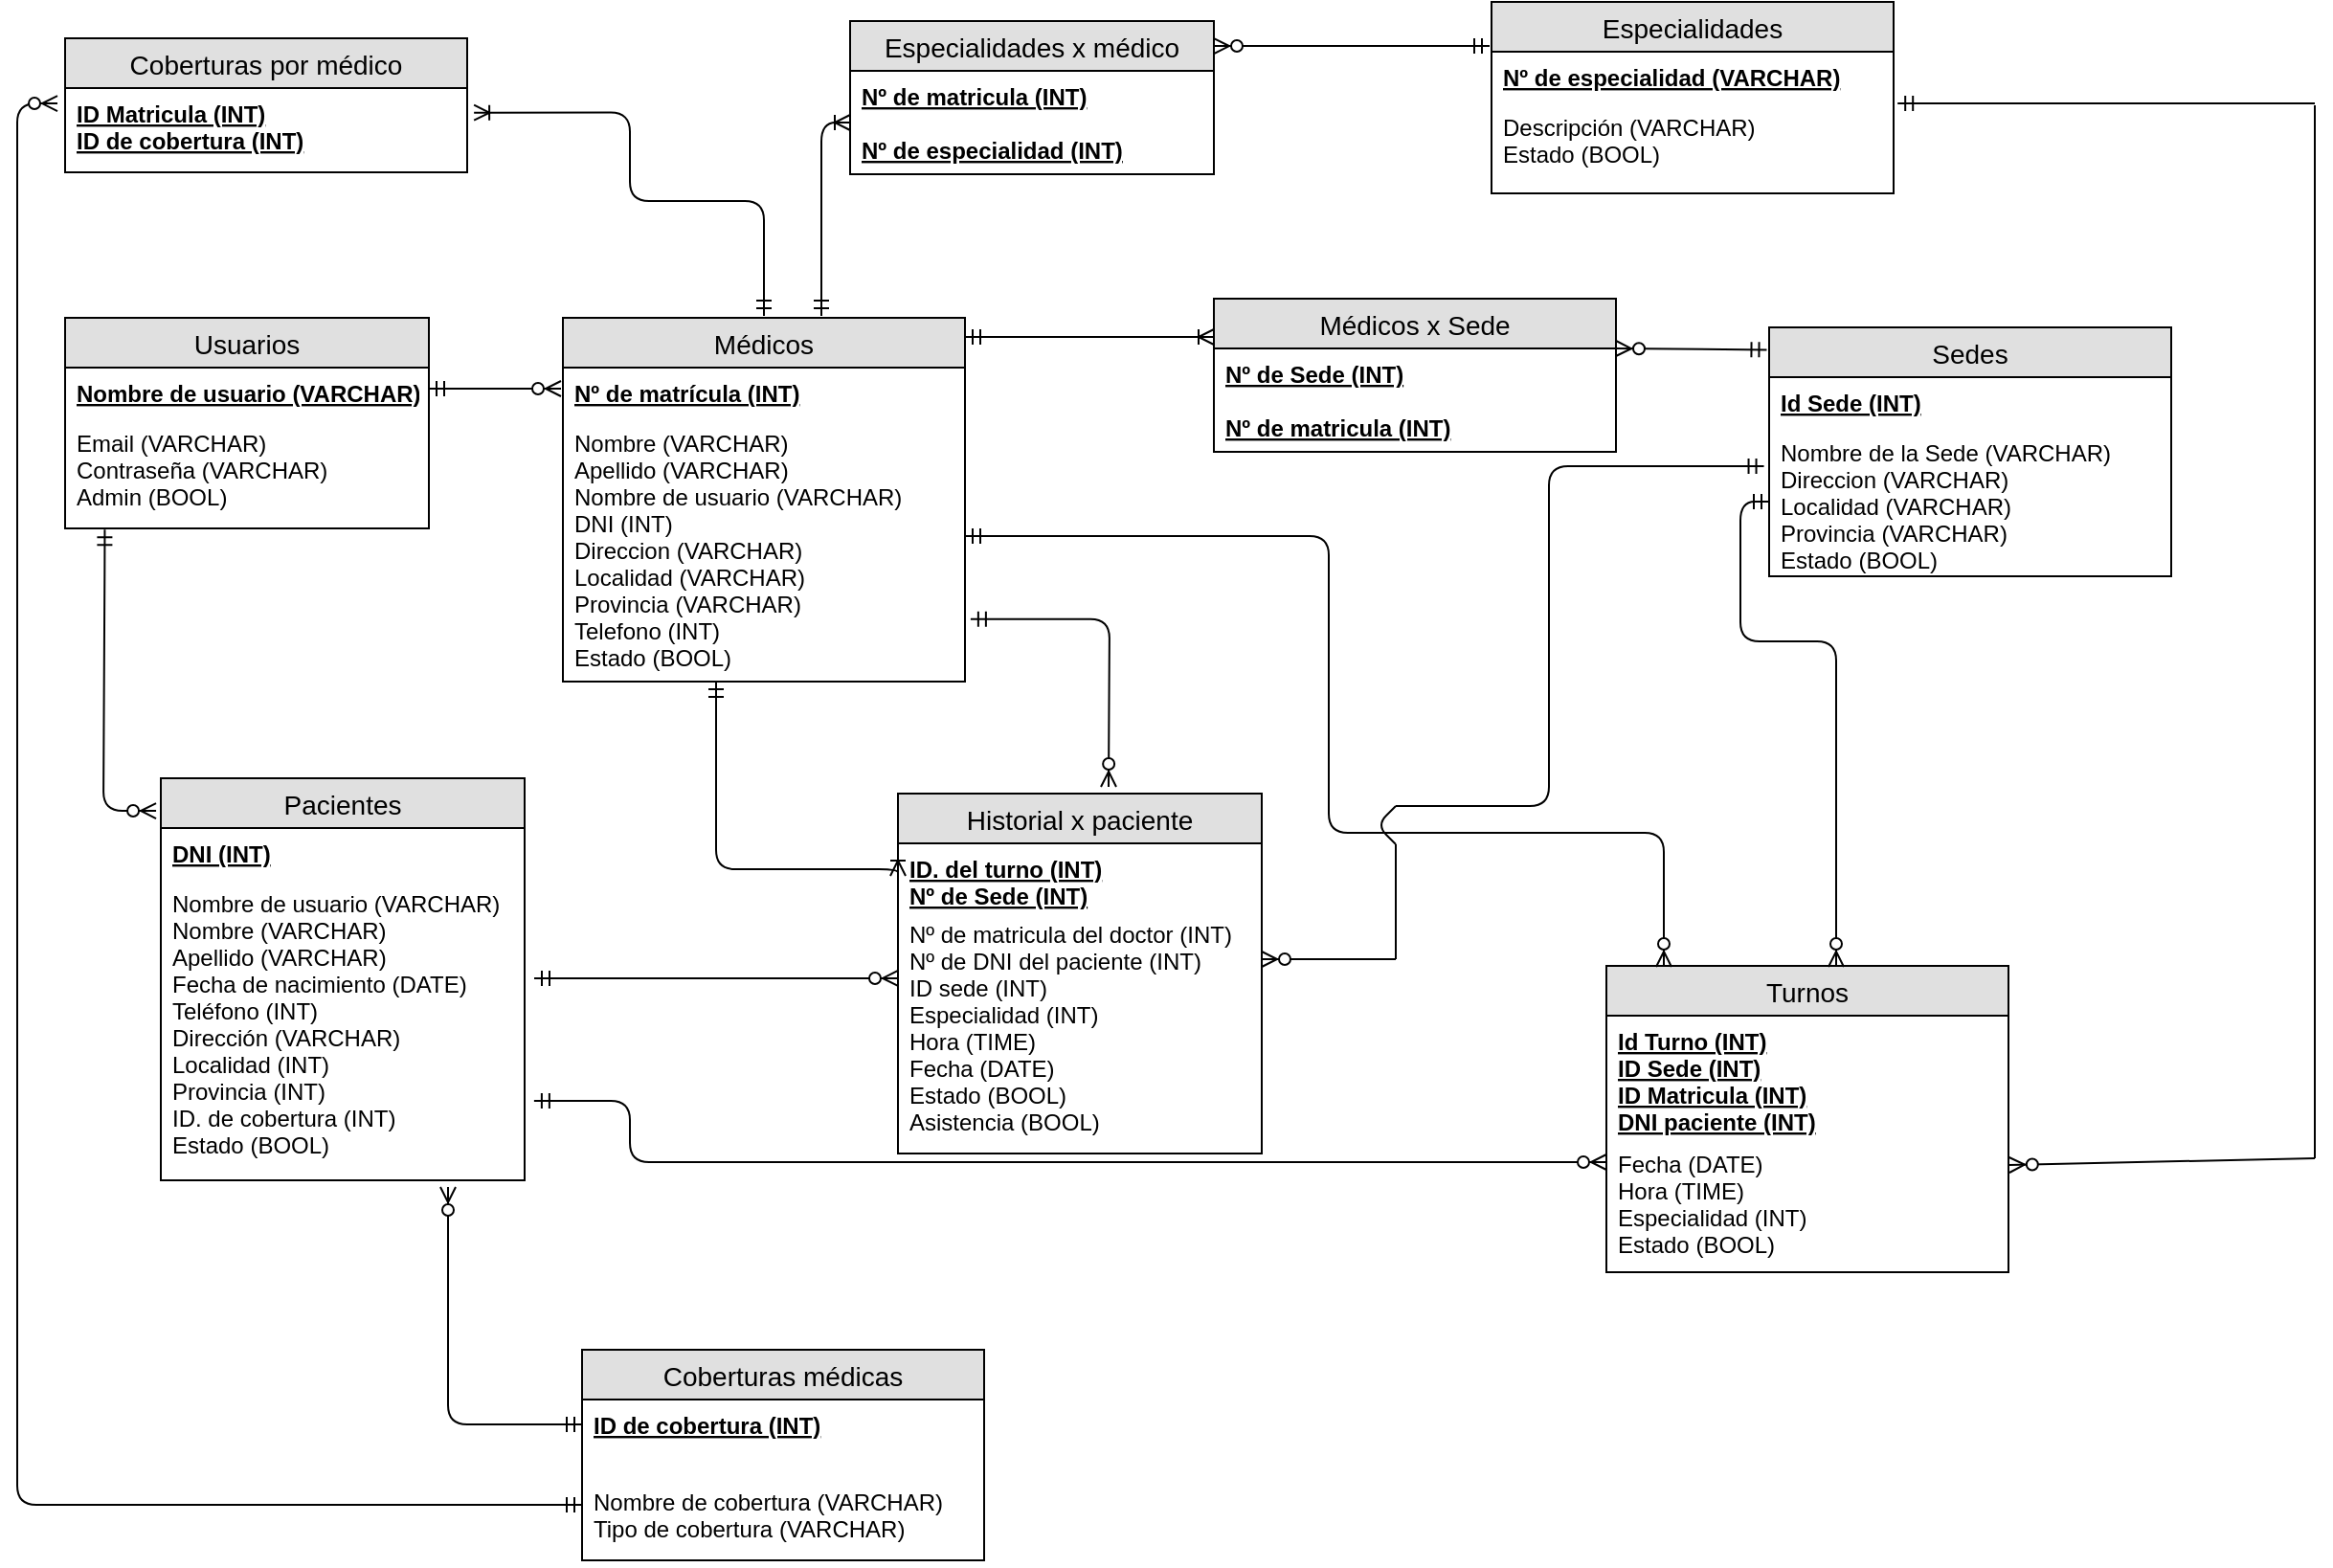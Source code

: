 <mxfile version="11.3.1" pages="1"><diagram id="ogm3yEi0BDIlOswYwY_M" name="Page-1"><mxGraphModel dx="1423" dy="780" grid="1" gridSize="10" guides="1" tooltips="1" connect="1" arrows="1" fold="1" page="1" pageScale="1" pageWidth="827" pageHeight="1169" math="0" shadow="0"><root><mxCell id="0"/><mxCell id="1" parent="0"/><mxCell id="CnqwKrazQfrxxqFU2wnP-1" value="Especialidades x médico" style="swimlane;fontStyle=0;childLayout=stackLayout;horizontal=1;startSize=26;fillColor=#e0e0e0;horizontalStack=0;resizeParent=1;resizeParentMax=0;resizeLast=0;collapsible=1;marginBottom=0;swimlaneFillColor=#ffffff;align=center;fontSize=14;" vertex="1" parent="1"><mxGeometry x="535" y="160" width="190" height="80" as="geometry"/></mxCell><mxCell id="CnqwKrazQfrxxqFU2wnP-2" value="Nº de matricula (INT)&#10;&#10;Nº de especialidad (INT)" style="text;strokeColor=none;fillColor=none;spacingLeft=4;spacingRight=4;overflow=hidden;rotatable=0;points=[[0,0.5],[1,0.5]];portConstraint=eastwest;fontSize=12;fontStyle=5" vertex="1" parent="CnqwKrazQfrxxqFU2wnP-1"><mxGeometry y="26" width="190" height="54" as="geometry"/></mxCell><mxCell id="CnqwKrazQfrxxqFU2wnP-3" value="Especialidades" style="swimlane;fontStyle=0;childLayout=stackLayout;horizontal=1;startSize=26;fillColor=#e0e0e0;horizontalStack=0;resizeParent=1;resizeParentMax=0;resizeLast=0;collapsible=1;marginBottom=0;swimlaneFillColor=#ffffff;align=center;fontSize=14;" vertex="1" parent="1"><mxGeometry x="870" y="150" width="210" height="100" as="geometry"/></mxCell><mxCell id="CnqwKrazQfrxxqFU2wnP-4" value="Nº de especialidad (VARCHAR)" style="text;strokeColor=none;fillColor=none;spacingLeft=4;spacingRight=4;overflow=hidden;rotatable=0;points=[[0,0.5],[1,0.5]];portConstraint=eastwest;fontSize=12;fontStyle=5" vertex="1" parent="CnqwKrazQfrxxqFU2wnP-3"><mxGeometry y="26" width="210" height="26" as="geometry"/></mxCell><mxCell id="CnqwKrazQfrxxqFU2wnP-5" value="Descripción (VARCHAR)&#10;Estado (BOOL)" style="text;strokeColor=none;fillColor=none;spacingLeft=4;spacingRight=4;overflow=hidden;rotatable=0;points=[[0,0.5],[1,0.5]];portConstraint=eastwest;fontSize=12;fontStyle=0" vertex="1" parent="CnqwKrazQfrxxqFU2wnP-3"><mxGeometry y="52" width="210" height="48" as="geometry"/></mxCell><mxCell id="CnqwKrazQfrxxqFU2wnP-6" value="Coberturas por médico" style="swimlane;fontStyle=0;childLayout=stackLayout;horizontal=1;startSize=26;fillColor=#e0e0e0;horizontalStack=0;resizeParent=1;resizeParentMax=0;resizeLast=0;collapsible=1;marginBottom=0;swimlaneFillColor=#ffffff;align=center;fontSize=14;" vertex="1" parent="1"><mxGeometry x="125" y="169" width="210" height="70" as="geometry"/></mxCell><mxCell id="CnqwKrazQfrxxqFU2wnP-7" value="ID Matricula (INT)&#10;ID de cobertura (INT)" style="text;strokeColor=none;fillColor=none;spacingLeft=4;spacingRight=4;overflow=hidden;rotatable=0;points=[[0,0.5],[1,0.5]];portConstraint=eastwest;fontSize=12;fontStyle=5" vertex="1" parent="CnqwKrazQfrxxqFU2wnP-6"><mxGeometry y="26" width="210" height="44" as="geometry"/></mxCell><mxCell id="CnqwKrazQfrxxqFU2wnP-8" value="" style="group" vertex="1" connectable="0" parent="1"><mxGeometry x="125" y="305" width="1100" height="659" as="geometry"/></mxCell><mxCell id="CnqwKrazQfrxxqFU2wnP-9" value="" style="group" vertex="1" connectable="0" parent="CnqwKrazQfrxxqFU2wnP-8"><mxGeometry width="1100" height="659" as="geometry"/></mxCell><mxCell id="CnqwKrazQfrxxqFU2wnP-10" value="Usuarios" style="swimlane;fontStyle=0;childLayout=stackLayout;horizontal=1;startSize=26;fillColor=#e0e0e0;horizontalStack=0;resizeParent=1;resizeParentMax=0;resizeLast=0;collapsible=1;marginBottom=0;swimlaneFillColor=#ffffff;align=center;fontSize=14;" vertex="1" parent="CnqwKrazQfrxxqFU2wnP-9"><mxGeometry y="10" width="190" height="110" as="geometry"/></mxCell><mxCell id="CnqwKrazQfrxxqFU2wnP-11" value="Nombre de usuario (VARCHAR)" style="text;strokeColor=none;fillColor=none;spacingLeft=4;spacingRight=4;overflow=hidden;rotatable=0;points=[[0,0.5],[1,0.5]];portConstraint=eastwest;fontSize=12;fontStyle=5" vertex="1" parent="CnqwKrazQfrxxqFU2wnP-10"><mxGeometry y="26" width="190" height="26" as="geometry"/></mxCell><mxCell id="CnqwKrazQfrxxqFU2wnP-12" value="Email (VARCHAR)&#10;Contraseña (VARCHAR)&#10;Admin (BOOL)" style="text;strokeColor=none;fillColor=none;spacingLeft=4;spacingRight=4;overflow=hidden;rotatable=0;points=[[0,0.5],[1,0.5]];portConstraint=eastwest;fontSize=12;" vertex="1" parent="CnqwKrazQfrxxqFU2wnP-10"><mxGeometry y="52" width="190" height="58" as="geometry"/></mxCell><mxCell id="CnqwKrazQfrxxqFU2wnP-13" value="Pacientes" style="swimlane;fontStyle=0;childLayout=stackLayout;horizontal=1;startSize=26;fillColor=#e0e0e0;horizontalStack=0;resizeParent=1;resizeParentMax=0;resizeLast=0;collapsible=1;marginBottom=0;swimlaneFillColor=#ffffff;align=center;fontSize=14;" vertex="1" parent="CnqwKrazQfrxxqFU2wnP-9"><mxGeometry x="50" y="250.5" width="190" height="210" as="geometry"/></mxCell><mxCell id="CnqwKrazQfrxxqFU2wnP-14" value="DNI (INT)" style="text;strokeColor=none;fillColor=none;spacingLeft=4;spacingRight=4;overflow=hidden;rotatable=0;points=[[0,0.5],[1,0.5]];portConstraint=eastwest;fontSize=12;fontStyle=5" vertex="1" parent="CnqwKrazQfrxxqFU2wnP-13"><mxGeometry y="26" width="190" height="26" as="geometry"/></mxCell><mxCell id="CnqwKrazQfrxxqFU2wnP-15" value="Nombre de usuario (VARCHAR)&#10;Nombre (VARCHAR)&#10;Apellido (VARCHAR)&#10;Fecha de nacimiento (DATE)&#10;Teléfono (INT)&#10;Dirección (VARCHAR)&#10;Localidad (INT)&#10;Provincia (INT)&#10;ID. de cobertura (INT)&#10;Estado (BOOL)" style="text;strokeColor=none;fillColor=none;spacingLeft=4;spacingRight=4;overflow=hidden;rotatable=0;points=[[0,0.5],[1,0.5]];portConstraint=eastwest;fontSize=12;" vertex="1" parent="CnqwKrazQfrxxqFU2wnP-13"><mxGeometry y="52" width="190" height="158" as="geometry"/></mxCell><mxCell id="CnqwKrazQfrxxqFU2wnP-16" value="Historial x paciente" style="swimlane;fontStyle=0;childLayout=stackLayout;horizontal=1;startSize=26;fillColor=#e0e0e0;horizontalStack=0;resizeParent=1;resizeParentMax=0;resizeLast=0;collapsible=1;marginBottom=0;swimlaneFillColor=#ffffff;align=center;fontSize=14;" vertex="1" parent="CnqwKrazQfrxxqFU2wnP-9"><mxGeometry x="435" y="258.5" width="190" height="188" as="geometry"/></mxCell><mxCell id="CnqwKrazQfrxxqFU2wnP-17" value="ID. del turno (INT)&#10;Nº de Sede (INT)" style="text;strokeColor=none;fillColor=none;spacingLeft=4;spacingRight=4;overflow=hidden;rotatable=0;points=[[0,0.5],[1,0.5]];portConstraint=eastwest;fontSize=12;fontStyle=5" vertex="1" parent="CnqwKrazQfrxxqFU2wnP-16"><mxGeometry y="26" width="190" height="34" as="geometry"/></mxCell><mxCell id="CnqwKrazQfrxxqFU2wnP-18" value="Nº de matricula del doctor (INT)&#10;Nº de DNI del paciente (INT)&#10;ID sede (INT)&#10;Especialidad (INT)&#10;Hora (TIME)&#10;Fecha (DATE)&#10;Estado (BOOL)&#10;Asistencia (BOOL)" style="text;strokeColor=none;fillColor=none;spacingLeft=4;spacingRight=4;overflow=hidden;rotatable=0;points=[[0,0.5],[1,0.5]];portConstraint=eastwest;fontSize=12;" vertex="1" parent="CnqwKrazQfrxxqFU2wnP-16"><mxGeometry y="60" width="190" height="128" as="geometry"/></mxCell><mxCell id="CnqwKrazQfrxxqFU2wnP-19" value="Coberturas médicas" style="swimlane;fontStyle=0;childLayout=stackLayout;horizontal=1;startSize=26;fillColor=#e0e0e0;horizontalStack=0;resizeParent=1;resizeParentMax=0;resizeLast=0;collapsible=1;marginBottom=0;swimlaneFillColor=#ffffff;align=center;fontSize=14;" vertex="1" parent="CnqwKrazQfrxxqFU2wnP-9"><mxGeometry x="270" y="549" width="210" height="110" as="geometry"/></mxCell><mxCell id="CnqwKrazQfrxxqFU2wnP-20" value="ID de cobertura (INT)" style="text;strokeColor=none;fillColor=none;spacingLeft=4;spacingRight=4;overflow=hidden;rotatable=0;points=[[0,0.5],[1,0.5]];portConstraint=eastwest;fontSize=12;fontStyle=5" vertex="1" parent="CnqwKrazQfrxxqFU2wnP-19"><mxGeometry y="26" width="210" height="26" as="geometry"/></mxCell><mxCell id="CnqwKrazQfrxxqFU2wnP-21" value="&#10;Nombre de cobertura (VARCHAR)&#10;Tipo de cobertura (VARCHAR)" style="text;strokeColor=none;fillColor=none;spacingLeft=4;spacingRight=4;overflow=hidden;rotatable=0;points=[[0,0.5],[1,0.5]];portConstraint=eastwest;fontSize=12;fontStyle=0" vertex="1" parent="CnqwKrazQfrxxqFU2wnP-19"><mxGeometry y="52" width="210" height="58" as="geometry"/></mxCell><mxCell id="CnqwKrazQfrxxqFU2wnP-22" value="Sedes" style="swimlane;fontStyle=0;childLayout=stackLayout;horizontal=1;startSize=26;fillColor=#e0e0e0;horizontalStack=0;resizeParent=1;resizeParentMax=0;resizeLast=0;collapsible=1;marginBottom=0;swimlaneFillColor=#ffffff;align=center;fontSize=14;" vertex="1" parent="CnqwKrazQfrxxqFU2wnP-9"><mxGeometry x="890" y="15" width="210" height="130" as="geometry"/></mxCell><mxCell id="CnqwKrazQfrxxqFU2wnP-23" value="Id Sede (INT)&#10;" style="text;strokeColor=none;fillColor=none;spacingLeft=4;spacingRight=4;overflow=hidden;rotatable=0;points=[[0,0.5],[1,0.5]];portConstraint=eastwest;fontSize=12;fontStyle=5" vertex="1" parent="CnqwKrazQfrxxqFU2wnP-22"><mxGeometry y="26" width="210" height="26" as="geometry"/></mxCell><mxCell id="CnqwKrazQfrxxqFU2wnP-24" value="Nombre de la Sede (VARCHAR)&#10;Direccion (VARCHAR)&#10;Localidad (VARCHAR)&#10;Provincia (VARCHAR)&#10;Estado (BOOL)" style="text;strokeColor=none;fillColor=none;spacingLeft=4;spacingRight=4;overflow=hidden;rotatable=0;points=[[0,0.5],[1,0.5]];portConstraint=eastwest;fontSize=12;fontStyle=0" vertex="1" parent="CnqwKrazQfrxxqFU2wnP-22"><mxGeometry y="52" width="210" height="78" as="geometry"/></mxCell><mxCell id="CnqwKrazQfrxxqFU2wnP-25" value="Médicos" style="swimlane;fontStyle=0;childLayout=stackLayout;horizontal=1;startSize=26;fillColor=#e0e0e0;horizontalStack=0;resizeParent=1;resizeParentMax=0;resizeLast=0;collapsible=1;marginBottom=0;swimlaneFillColor=#ffffff;align=center;fontSize=14;" vertex="1" parent="CnqwKrazQfrxxqFU2wnP-9"><mxGeometry x="260" y="10" width="210" height="190" as="geometry"/></mxCell><mxCell id="CnqwKrazQfrxxqFU2wnP-26" value="Nº de matrícula (INT)" style="text;strokeColor=none;fillColor=none;spacingLeft=4;spacingRight=4;overflow=hidden;rotatable=0;points=[[0,0.5],[1,0.5]];portConstraint=eastwest;fontSize=12;fontStyle=5" vertex="1" parent="CnqwKrazQfrxxqFU2wnP-25"><mxGeometry y="26" width="210" height="26" as="geometry"/></mxCell><mxCell id="CnqwKrazQfrxxqFU2wnP-27" value="Nombre (VARCHAR)&#10;Apellido (VARCHAR)&#10;Nombre de usuario (VARCHAR)&#10;DNI (INT)&#10;Direccion (VARCHAR)&#10;Localidad (VARCHAR)&#10;Provincia (VARCHAR)&#10;Telefono (INT)&#10;Estado (BOOL)" style="text;strokeColor=none;fillColor=none;spacingLeft=4;spacingRight=4;overflow=hidden;rotatable=0;points=[[0,0.5],[1,0.5]];portConstraint=eastwest;fontSize=12;fontStyle=0" vertex="1" parent="CnqwKrazQfrxxqFU2wnP-25"><mxGeometry y="52" width="210" height="138" as="geometry"/></mxCell><mxCell id="CnqwKrazQfrxxqFU2wnP-28" value="Médicos x Sede" style="swimlane;fontStyle=0;childLayout=stackLayout;horizontal=1;startSize=26;fillColor=#e0e0e0;horizontalStack=0;resizeParent=1;resizeParentMax=0;resizeLast=0;collapsible=1;marginBottom=0;swimlaneFillColor=#ffffff;align=center;fontSize=14;" vertex="1" parent="CnqwKrazQfrxxqFU2wnP-9"><mxGeometry x="600" width="210" height="80" as="geometry"/></mxCell><mxCell id="CnqwKrazQfrxxqFU2wnP-29" value="Nº de Sede (INT)&#10;&#10;Nº de matricula (INT)" style="text;strokeColor=none;fillColor=none;spacingLeft=4;spacingRight=4;overflow=hidden;rotatable=0;points=[[0,0.5],[1,0.5]];portConstraint=eastwest;fontSize=12;fontStyle=5" vertex="1" parent="CnqwKrazQfrxxqFU2wnP-28"><mxGeometry y="26" width="210" height="54" as="geometry"/></mxCell><mxCell id="CnqwKrazQfrxxqFU2wnP-30" value="Turnos" style="swimlane;fontStyle=0;childLayout=stackLayout;horizontal=1;startSize=26;fillColor=#e0e0e0;horizontalStack=0;resizeParent=1;resizeParentMax=0;resizeLast=0;collapsible=1;marginBottom=0;swimlaneFillColor=#ffffff;align=center;fontSize=14;" vertex="1" parent="CnqwKrazQfrxxqFU2wnP-9"><mxGeometry x="805" y="348.5" width="210" height="160" as="geometry"/></mxCell><mxCell id="CnqwKrazQfrxxqFU2wnP-31" value="Id Turno (INT)&#10;ID Sede (INT)&#10;ID Matricula (INT)&#10;DNI paciente (INT)" style="text;strokeColor=none;fillColor=none;spacingLeft=4;spacingRight=4;overflow=hidden;rotatable=0;points=[[0,0.5],[1,0.5]];portConstraint=eastwest;fontSize=12;fontStyle=5" vertex="1" parent="CnqwKrazQfrxxqFU2wnP-30"><mxGeometry y="26" width="210" height="64" as="geometry"/></mxCell><mxCell id="CnqwKrazQfrxxqFU2wnP-32" value="Fecha (DATE)&#10;Hora (TIME)&#10;Especialidad (INT)&#10;Estado (BOOL)" style="text;strokeColor=none;fillColor=none;spacingLeft=4;spacingRight=4;overflow=hidden;rotatable=0;points=[[0,0.5],[1,0.5]];portConstraint=eastwest;fontSize=12;fontStyle=0" vertex="1" parent="CnqwKrazQfrxxqFU2wnP-30"><mxGeometry y="90" width="210" height="70" as="geometry"/></mxCell><mxCell id="CnqwKrazQfrxxqFU2wnP-33" value="" style="fontSize=12;html=1;endArrow=ERzeroToMany;startArrow=ERmandOne;" edge="1" parent="CnqwKrazQfrxxqFU2wnP-9"><mxGeometry width="100" height="100" relative="1" as="geometry"><mxPoint x="190" y="47" as="sourcePoint"/><mxPoint x="259" y="47" as="targetPoint"/></mxGeometry></mxCell><mxCell id="CnqwKrazQfrxxqFU2wnP-34" value="" style="fontSize=12;html=1;endArrow=ERzeroToMany;startArrow=ERmandOne;edgeStyle=orthogonalEdgeStyle;exitX=0.109;exitY=1.011;exitDx=0;exitDy=0;exitPerimeter=0;entryX=-0.013;entryY=0.081;entryDx=0;entryDy=0;entryPerimeter=0;" edge="1" parent="CnqwKrazQfrxxqFU2wnP-9" source="CnqwKrazQfrxxqFU2wnP-12" target="CnqwKrazQfrxxqFU2wnP-13"><mxGeometry width="100" height="100" relative="1" as="geometry"><mxPoint x="40" y="124" as="sourcePoint"/><mxPoint x="300" y="262" as="targetPoint"/><Array as="points"><mxPoint x="21" y="134"/><mxPoint x="20" y="267"/></Array></mxGeometry></mxCell><mxCell id="CnqwKrazQfrxxqFU2wnP-36" value="" style="fontSize=12;html=1;endArrow=ERoneToMany;startArrow=ERmandOne;entryX=0;entryY=0.5;entryDx=0;entryDy=0;edgeStyle=orthogonalEdgeStyle;" edge="1" parent="CnqwKrazQfrxxqFU2wnP-9" source="CnqwKrazQfrxxqFU2wnP-27" target="CnqwKrazQfrxxqFU2wnP-17"><mxGeometry width="100" height="100" relative="1" as="geometry"><mxPoint x="390" y="204" as="sourcePoint"/><mxPoint x="730.929" y="126" as="targetPoint"/><Array as="points"><mxPoint x="340" y="298"/></Array></mxGeometry></mxCell><mxCell id="CnqwKrazQfrxxqFU2wnP-37" value="" style="fontSize=12;html=1;endArrow=ERzeroToMany;startArrow=ERmandOne;exitX=0;exitY=0.5;exitDx=0;exitDy=0;edgeStyle=elbowEdgeStyle;entryX=0.789;entryY=1.022;entryDx=0;entryDy=0;entryPerimeter=0;" edge="1" parent="CnqwKrazQfrxxqFU2wnP-9" source="CnqwKrazQfrxxqFU2wnP-20" target="CnqwKrazQfrxxqFU2wnP-15"><mxGeometry width="100" height="100" relative="1" as="geometry"><mxPoint x="475" y="364" as="sourcePoint"/><mxPoint x="200" y="484" as="targetPoint"/><Array as="points"><mxPoint x="200" y="514"/><mxPoint x="310" y="464"/></Array></mxGeometry></mxCell><mxCell id="CnqwKrazQfrxxqFU2wnP-38" value="" style="fontSize=12;html=1;endArrow=ERoneToMany;startArrow=ERmandOne;entryX=0;entryY=0.25;entryDx=0;entryDy=0;" edge="1" parent="CnqwKrazQfrxxqFU2wnP-9" target="CnqwKrazQfrxxqFU2wnP-28"><mxGeometry width="100" height="100" relative="1" as="geometry"><mxPoint x="470" y="20" as="sourcePoint"/><mxPoint x="549.794" y="135.735" as="targetPoint"/></mxGeometry></mxCell><mxCell id="CnqwKrazQfrxxqFU2wnP-39" value="" style="fontSize=12;html=1;endArrow=ERzeroToMany;startArrow=ERmandOne;exitX=-0.006;exitY=0.09;exitDx=0;exitDy=0;exitPerimeter=0;" edge="1" parent="CnqwKrazQfrxxqFU2wnP-9" source="CnqwKrazQfrxxqFU2wnP-22"><mxGeometry width="100" height="100" relative="1" as="geometry"><mxPoint x="883" y="26" as="sourcePoint"/><mxPoint x="810" y="26" as="targetPoint"/></mxGeometry></mxCell><mxCell id="CnqwKrazQfrxxqFU2wnP-40" value="" style="fontSize=12;html=1;endArrow=ERzeroToMany;startArrow=ERmandOne;exitX=0;exitY=0.5;exitDx=0;exitDy=0;edgeStyle=orthogonalEdgeStyle;" edge="1" parent="CnqwKrazQfrxxqFU2wnP-9" source="CnqwKrazQfrxxqFU2wnP-24"><mxGeometry width="100" height="100" relative="1" as="geometry"><mxPoint x="860" y="192" as="sourcePoint"/><mxPoint x="925" y="349" as="targetPoint"/><Array as="points"><mxPoint x="875" y="106"/><mxPoint x="875" y="179"/><mxPoint x="925" y="179"/></Array></mxGeometry></mxCell><mxCell id="CnqwKrazQfrxxqFU2wnP-41" value="" style="fontSize=12;html=1;endArrow=ERzeroToMany;startArrow=ERmandOne;exitX=1;exitY=0.449;exitDx=0;exitDy=0;exitPerimeter=0;edgeStyle=orthogonalEdgeStyle;" edge="1" parent="CnqwKrazQfrxxqFU2wnP-9" source="CnqwKrazQfrxxqFU2wnP-27"><mxGeometry width="100" height="100" relative="1" as="geometry"><mxPoint x="600.167" y="104.833" as="sourcePoint"/><mxPoint x="835" y="349" as="targetPoint"/><Array as="points"><mxPoint x="660" y="124"/><mxPoint x="660" y="279"/><mxPoint x="835" y="279"/></Array></mxGeometry></mxCell><mxCell id="CnqwKrazQfrxxqFU2wnP-42" value="" style="fontSize=12;html=1;endArrow=ERzeroToMany;startArrow=ERmandOne;edgeStyle=elbowEdgeStyle;exitX=1.026;exitY=0.737;exitDx=0;exitDy=0;exitPerimeter=0;" edge="1" parent="CnqwKrazQfrxxqFU2wnP-9" source="CnqwKrazQfrxxqFU2wnP-15"><mxGeometry width="100" height="100" relative="1" as="geometry"><mxPoint x="245" y="419" as="sourcePoint"/><mxPoint x="805" y="451" as="targetPoint"/><Array as="points"><mxPoint x="295" y="439"/><mxPoint x="510" y="451"/></Array></mxGeometry></mxCell><mxCell id="CnqwKrazQfrxxqFU2wnP-52" value="" style="edgeStyle=orthogonalEdgeStyle;fontSize=12;html=1;endArrow=ERzeroToMany;startArrow=ERmandOne;exitX=1.014;exitY=0.764;exitDx=0;exitDy=0;exitPerimeter=0;" edge="1" parent="CnqwKrazQfrxxqFU2wnP-9" source="CnqwKrazQfrxxqFU2wnP-27"><mxGeometry width="100" height="100" relative="1" as="geometry"><mxPoint x="500" y="245" as="sourcePoint"/><mxPoint x="545" y="255" as="targetPoint"/></mxGeometry></mxCell><mxCell id="CnqwKrazQfrxxqFU2wnP-55" value="" style="edgeStyle=orthogonalEdgeStyle;fontSize=12;html=1;endArrow=ERmandOne;entryX=-0.013;entryY=0.263;entryDx=0;entryDy=0;entryPerimeter=0;" edge="1" parent="CnqwKrazQfrxxqFU2wnP-9" target="CnqwKrazQfrxxqFU2wnP-24"><mxGeometry width="100" height="100" relative="1" as="geometry"><mxPoint x="695" y="265" as="sourcePoint"/><mxPoint x="825" y="131" as="targetPoint"/><Array as="points"><mxPoint x="695" y="265"/><mxPoint x="775" y="265"/><mxPoint x="775" y="87"/></Array></mxGeometry></mxCell><mxCell id="CnqwKrazQfrxxqFU2wnP-57" value="" style="edgeStyle=orthogonalEdgeStyle;fontSize=12;html=1;endArrow=ERzeroToMany;endFill=1;" edge="1" parent="CnqwKrazQfrxxqFU2wnP-9"><mxGeometry width="100" height="100" relative="1" as="geometry"><mxPoint x="695" y="345" as="sourcePoint"/><mxPoint x="625" y="345" as="targetPoint"/></mxGeometry></mxCell><mxCell id="CnqwKrazQfrxxqFU2wnP-58" value="" style="endArrow=none;html=1;" edge="1" parent="CnqwKrazQfrxxqFU2wnP-9"><mxGeometry width="50" height="50" relative="1" as="geometry"><mxPoint x="695" y="345" as="sourcePoint"/><mxPoint x="695" y="285" as="targetPoint"/></mxGeometry></mxCell><mxCell id="CnqwKrazQfrxxqFU2wnP-59" value="" style="endArrow=none;html=1;" edge="1" parent="CnqwKrazQfrxxqFU2wnP-9"><mxGeometry width="50" height="50" relative="1" as="geometry"><mxPoint x="695" y="285" as="sourcePoint"/><mxPoint x="695" y="265" as="targetPoint"/><Array as="points"><mxPoint x="685" y="275"/></Array></mxGeometry></mxCell><mxCell id="CnqwKrazQfrxxqFU2wnP-100" value="" style="fontSize=12;html=1;endArrow=ERzeroToMany;startArrow=ERmandOne;edgeStyle=elbowEdgeStyle;entryX=0;entryY=0.285;entryDx=0;entryDy=0;entryPerimeter=0;" edge="1" parent="CnqwKrazQfrxxqFU2wnP-9" target="CnqwKrazQfrxxqFU2wnP-18"><mxGeometry width="100" height="100" relative="1" as="geometry"><mxPoint x="245" y="355" as="sourcePoint"/><mxPoint x="325" y="312.5" as="targetPoint"/><Array as="points"><mxPoint x="355" y="375"/><mxPoint x="435" y="312.5"/></Array></mxGeometry></mxCell><mxCell id="CnqwKrazQfrxxqFU2wnP-43" value="" style="fontSize=12;html=1;endArrow=ERzeroToMany;startArrow=ERmandOne;exitX=0;exitY=0.5;exitDx=0;exitDy=0;edgeStyle=elbowEdgeStyle;entryX=-0.019;entryY=0.182;entryDx=0;entryDy=0;entryPerimeter=0;" edge="1" parent="1" source="CnqwKrazQfrxxqFU2wnP-21" target="CnqwKrazQfrxxqFU2wnP-7"><mxGeometry width="100" height="100" relative="1" as="geometry"><mxPoint x="350.088" y="934.853" as="sourcePoint"/><mxPoint x="100" y="314" as="targetPoint"/><Array as="points"><mxPoint x="100" y="724"/><mxPoint x="279.5" y="860.5"/><mxPoint x="389.5" y="810.5"/></Array></mxGeometry></mxCell><mxCell id="CnqwKrazQfrxxqFU2wnP-44" value="" style="fontSize=12;html=1;endArrow=ERoneToMany;startArrow=ERmandOne;entryX=1.017;entryY=0.292;entryDx=0;entryDy=0;entryPerimeter=0;edgeStyle=orthogonalEdgeStyle;" edge="1" parent="1" target="CnqwKrazQfrxxqFU2wnP-7"><mxGeometry width="100" height="100" relative="1" as="geometry"><mxPoint x="490" y="314" as="sourcePoint"/><mxPoint x="580" y="264.0" as="targetPoint"/><Array as="points"><mxPoint x="490" y="254"/><mxPoint x="420" y="254"/><mxPoint x="420" y="208"/></Array></mxGeometry></mxCell><mxCell id="CnqwKrazQfrxxqFU2wnP-45" value="" style="fontSize=12;html=1;endArrow=ERoneToMany;startArrow=ERmandOne;entryX=0;entryY=0.5;entryDx=0;entryDy=0;edgeStyle=orthogonalEdgeStyle;" edge="1" parent="1" target="CnqwKrazQfrxxqFU2wnP-2"><mxGeometry width="100" height="100" relative="1" as="geometry"><mxPoint x="520" y="314" as="sourcePoint"/><mxPoint x="348.571" y="217.857" as="targetPoint"/><Array as="points"><mxPoint x="520" y="213"/></Array></mxGeometry></mxCell><mxCell id="CnqwKrazQfrxxqFU2wnP-46" value="" style="fontSize=12;html=1;endArrow=ERzeroToMany;startArrow=ERmandOne;entryX=1;entryY=0.163;entryDx=0;entryDy=0;entryPerimeter=0;" edge="1" parent="1" target="CnqwKrazQfrxxqFU2wnP-1"><mxGeometry width="100" height="100" relative="1" as="geometry"><mxPoint x="869" y="173" as="sourcePoint"/><mxPoint x="809" y="185.5" as="targetPoint"/></mxGeometry></mxCell><mxCell id="CnqwKrazQfrxxqFU2wnP-47" value="" style="endArrow=none;html=1;" edge="1" parent="1"><mxGeometry width="50" height="50" relative="1" as="geometry"><mxPoint x="1300" y="754" as="sourcePoint"/><mxPoint x="1300" y="204" as="targetPoint"/></mxGeometry></mxCell><mxCell id="CnqwKrazQfrxxqFU2wnP-48" value="" style="fontSize=12;html=1;endArrow=ERzeroToMany;endFill=1;entryX=1.002;entryY=0.2;entryDx=0;entryDy=0;entryPerimeter=0;" edge="1" parent="1" target="CnqwKrazQfrxxqFU2wnP-32"><mxGeometry width="100" height="100" relative="1" as="geometry"><mxPoint x="1300" y="754" as="sourcePoint"/><mxPoint x="1150" y="764" as="targetPoint"/></mxGeometry></mxCell><mxCell id="CnqwKrazQfrxxqFU2wnP-49" value="" style="fontSize=12;html=1;endArrow=ERmandOne;entryX=1.01;entryY=0.021;entryDx=0;entryDy=0;entryPerimeter=0;" edge="1" parent="1" target="CnqwKrazQfrxxqFU2wnP-5"><mxGeometry width="100" height="100" relative="1" as="geometry"><mxPoint x="1300" y="203" as="sourcePoint"/><mxPoint x="1120" y="194" as="targetPoint"/></mxGeometry></mxCell></root></mxGraphModel></diagram></mxfile>